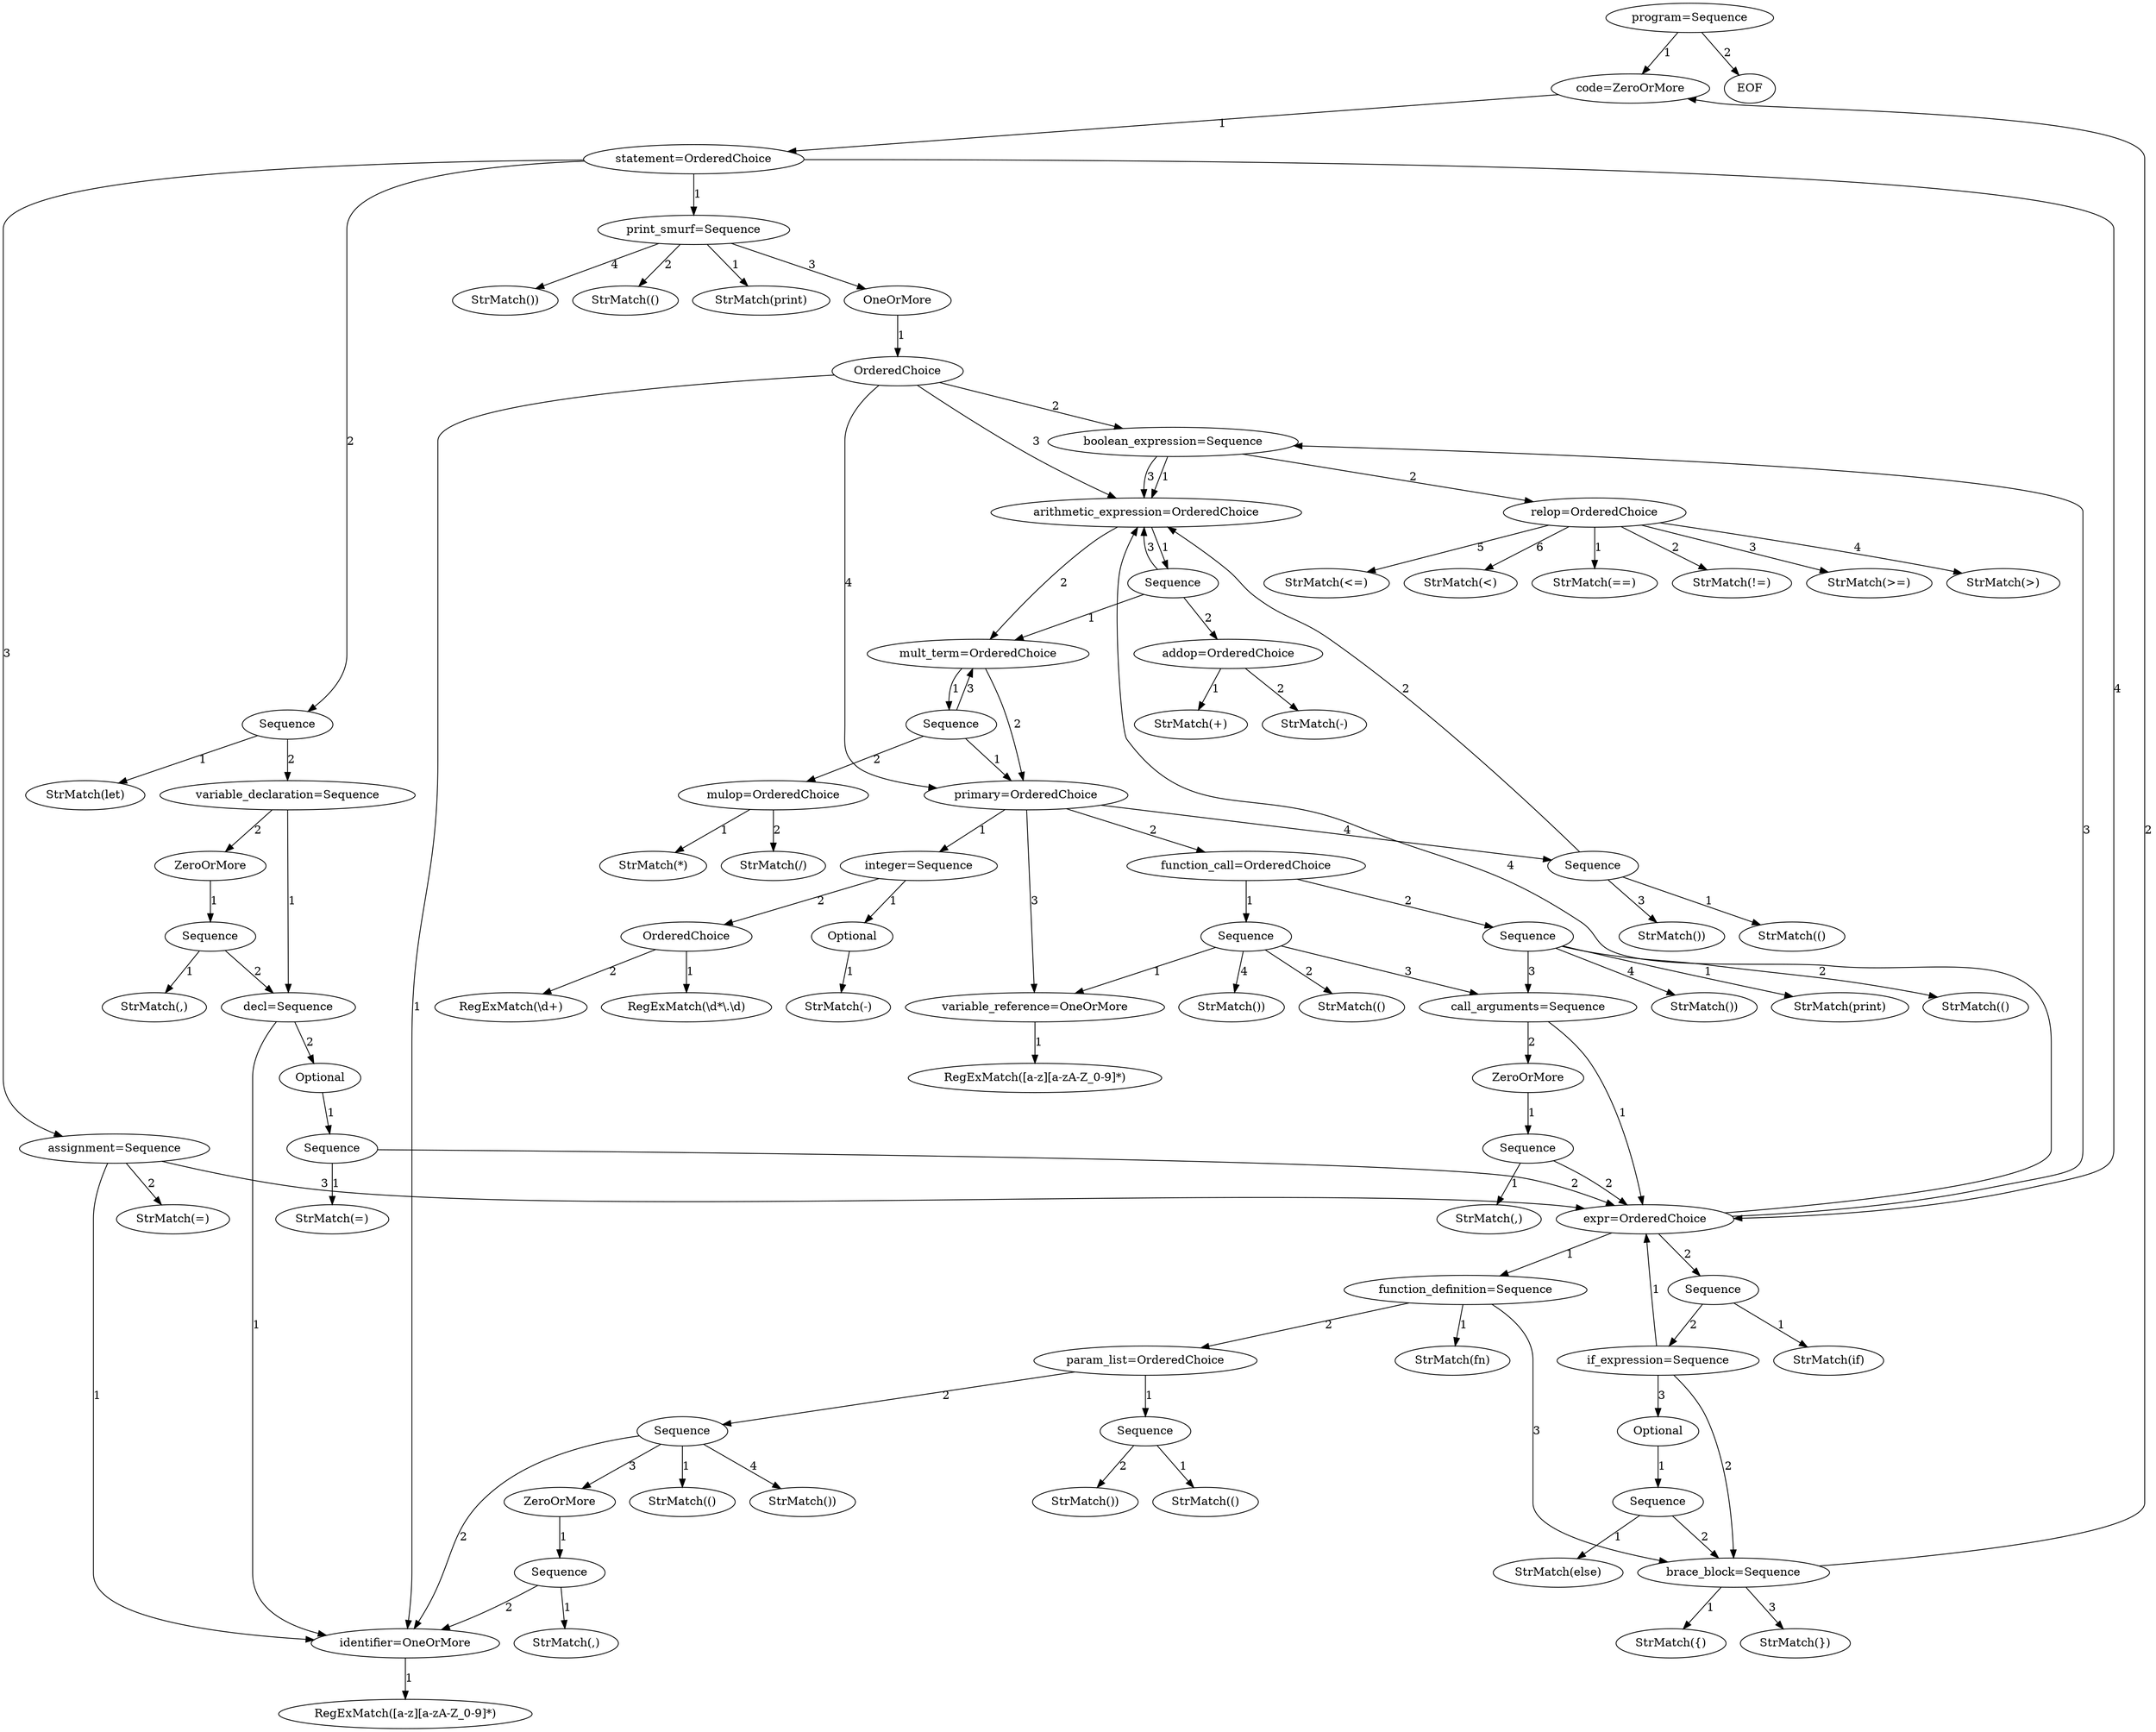 digraph arpeggio_graph {
4802905936 [label="program=Sequence"];
4802905936->4802907280 [label="1"]

4802907280 [label="code=ZeroOrMore"];
4802907280->4802905296 [label="1"]

4802905296 [label="statement=OrderedChoice"];
4802905296->4807152016 [label="1"]

4807152016 [label="print_smurf=Sequence"];
4807152016->4807151824 [label="1"]

4807151824 [label="StrMatch(print)"];
4807152016->4807152400 [label="2"]

4807152400 [label="StrMatch(()"];
4807152016->4807154512 [label="3"]

4807154512 [label="OneOrMore"];
4807154512->4807154192 [label="1"]

4807154192 [label="OrderedChoice"];
4807154192->4800756240 [label="1"]

4800756240 [label="identifier=OneOrMore"];
4800756240->4800756880 [label="1"]

4800756880 [label="RegExMatch([a-z][a-zA-Z_0-9]*)"];
4807154192->4800754832 [label="2"]

4800754832 [label="boolean_expression=Sequence"];
4800754832->4796786064 [label="1"]

4796786064 [label="arithmetic_expression=OrderedChoice"];
4796786064->4800202704 [label="1"]

4800202704 [label="Sequence"];
4800202704->4800203856 [label="1"]

4800203856 [label="mult_term=OrderedChoice"];
4800203856->4800203408 [label="1"]

4800203408 [label="Sequence"];
4800203408->4800203088 [label="1"]

4800203088 [label="primary=OrderedChoice"];
4800203088->4800202960 [label="1"]

4800202960 [label="integer=Sequence"];
4800202960->4800204688 [label="1"]

4800204688 [label="Optional"];
4800204688->4800201168 [label="1"]

4800201168 [label="StrMatch(-)"];
4800202960->4800204240 [label="2"]

4800204240 [label="OrderedChoice"];
4800204240->4800204496 [label="1"]

4800204496 [label="RegExMatch(\\d*\\.\\d)"];
4800204240->4800201616 [label="2"]

4800201616 [label="RegExMatch(\\d+)"];
4800203088->4800202320 [label="2"]

4800202320 [label="function_call=OrderedChoice"];
4800202320->4800204752 [label="1"]

4800204752 [label="Sequence"];
4800204752->4800202000 [label="1"]

4800202000 [label="variable_reference=OneOrMore"];
4800202000->4800202448 [label="1"]

4800202448 [label="RegExMatch([a-z][a-zA-Z_0-9]*)"];
4800204752->4802510032 [label="2"]

4802510032 [label="StrMatch(()"];
4800204752->4802507984 [label="3"]

4802507984 [label="call_arguments=Sequence"];
4802507984->4802509904 [label="1"]

4802509904 [label="expr=OrderedChoice"];
4802509904->4802508176 [label="1"]

4802508176 [label="function_definition=Sequence"];
4802508176->4802509968 [label="1"]

4802509968 [label="StrMatch(fn)"];
4802508176->4802507280 [label="2"]

4802507280 [label="param_list=OrderedChoice"];
4802507280->4802509200 [label="1"]

4802509200 [label="Sequence"];
4802509200->4802508496 [label="1"]

4802508496 [label="StrMatch(()"];
4802509200->4802506960 [label="2"]

4802506960 [label="StrMatch())"];
4802507280->4802507472 [label="2"]

4802507472 [label="Sequence"];
4802507472->4802508048 [label="1"]

4802508048 [label="StrMatch(()"];
4802507472->4800756240 [label="2"]

4802507472->4802508816 [label="3"]

4802508816 [label="ZeroOrMore"];
4802508816->4802506832 [label="1"]

4802506832 [label="Sequence"];
4802506832->4802508432 [label="1"]

4802508432 [label="StrMatch(,)"];
4802506832->4800756240 [label="2"]

4802507472->4802507216 [label="4"]

4802507216 [label="StrMatch())"];
4802508176->4802510352 [label="3"]

4802510352 [label="brace_block=Sequence"];
4802510352->4802507024 [label="1"]

4802507024 [label="StrMatch({)"];
4802510352->4802907280 [label="2"]

4802510352->4802507600 [label="3"]

4802507600 [label="StrMatch(})"];
4802509904->4803976720 [label="2"]

4803976720 [label="Sequence"];
4803976720->4803974928 [label="1"]

4803974928 [label="StrMatch(if)"];
4803976720->4803974992 [label="2"]

4803974992 [label="if_expression=Sequence"];
4803974992->4802509904 [label="1"]

4803974992->4802510352 [label="2"]

4803974992->4803975888 [label="3"]

4803975888 [label="Optional"];
4803975888->4803975632 [label="1"]

4803975632 [label="Sequence"];
4803975632->4803973328 [label="1"]

4803973328 [label="StrMatch(else)"];
4803975632->4802510352 [label="2"]

4802509904->4800754832 [label="3"]

4802509904->4796786064 [label="4"]

4802507984->4802510544 [label="2"]

4802510544 [label="ZeroOrMore"];
4802510544->4803976336 [label="1"]

4803976336 [label="Sequence"];
4803976336->4803977168 [label="1"]

4803977168 [label="StrMatch(,)"];
4803976336->4802509904 [label="2"]

4800204752->4800801168 [label="4"]

4800801168 [label="StrMatch())"];
4800202320->4800204048 [label="2"]

4800204048 [label="Sequence"];
4800204048->4800800144 [label="1"]

4800800144 [label="StrMatch(print)"];
4800204048->4800802064 [label="2"]

4800802064 [label="StrMatch(()"];
4800204048->4802507984 [label="3"]

4800204048->4800801808 [label="4"]

4800801808 [label="StrMatch())"];
4800203088->4800202000 [label="3"]

4800203088->4800802448 [label="4"]

4800802448 [label="Sequence"];
4800802448->4800800464 [label="1"]

4800800464 [label="StrMatch(()"];
4800802448->4796786064 [label="2"]

4800802448->4800799312 [label="3"]

4800799312 [label="StrMatch())"];
4800203408->4800800400 [label="2"]

4800800400 [label="mulop=OrderedChoice"];
4800800400->4800800208 [label="1"]

4800800208 [label="StrMatch(*)"];
4800800400->4800800656 [label="2"]

4800800656 [label="StrMatch(/)"];
4800203408->4800203856 [label="3"]

4800203856->4800203088 [label="2"]

4800202704->4800799120 [label="2"]

4800799120 [label="addop=OrderedChoice"];
4800799120->4800802512 [label="1"]

4800802512 [label="StrMatch(+)"];
4800799120->4800801232 [label="2"]

4800801232 [label="StrMatch(-)"];
4800202704->4796786064 [label="3"]

4796786064->4800203856 [label="2"]

4800754832->4805667920 [label="2"]

4805667920 [label="relop=OrderedChoice"];
4805667920->4805665168 [label="1"]

4805665168 [label="StrMatch(==)"];
4805667920->4805668176 [label="2"]

4805668176 [label="StrMatch(!=)"];
4805667920->4805666960 [label="3"]

4805666960 [label="StrMatch(>=)"];
4805667920->4805667536 [label="4"]

4805667536 [label="StrMatch(>)"];
4805667920->4805665744 [label="5"]

4805665744 [label="StrMatch(<=)"];
4805667920->4805664912 [label="6"]

4805664912 [label="StrMatch(<)"];
4800754832->4796786064 [label="3"]

4807154192->4796786064 [label="3"]

4807154192->4800203088 [label="4"]

4807152016->4807153872 [label="4"]

4807153872 [label="StrMatch())"];
4802905296->4805667600 [label="2"]

4805667600 [label="Sequence"];
4805667600->4805668112 [label="1"]

4805668112 [label="StrMatch(let)"];
4805667600->4805668304 [label="2"]

4805668304 [label="variable_declaration=Sequence"];
4805668304->4805666576 [label="1"]

4805666576 [label="decl=Sequence"];
4805666576->4800756240 [label="1"]

4805666576->4805666384 [label="2"]

4805666384 [label="Optional"];
4805666384->4799861840 [label="1"]

4799861840 [label="Sequence"];
4799861840->4799861328 [label="1"]

4799861328 [label="StrMatch(=)"];
4799861840->4802509904 [label="2"]

4805668304->4805668496 [label="2"]

4805668496 [label="ZeroOrMore"];
4805668496->4799861776 [label="1"]

4799861776 [label="Sequence"];
4799861776->4799863376 [label="1"]

4799863376 [label="StrMatch(,)"];
4799861776->4805666576 [label="2"]

4802905296->4799864144 [label="3"]

4799864144 [label="assignment=Sequence"];
4799864144->4800756240 [label="1"]

4799864144->4799861520 [label="2"]

4799861520 [label="StrMatch(=)"];
4799864144->4802509904 [label="3"]

4802905296->4802509904 [label="4"]

4802905936->4801101392 [label="2"]

4801101392 [label="EOF"];
}